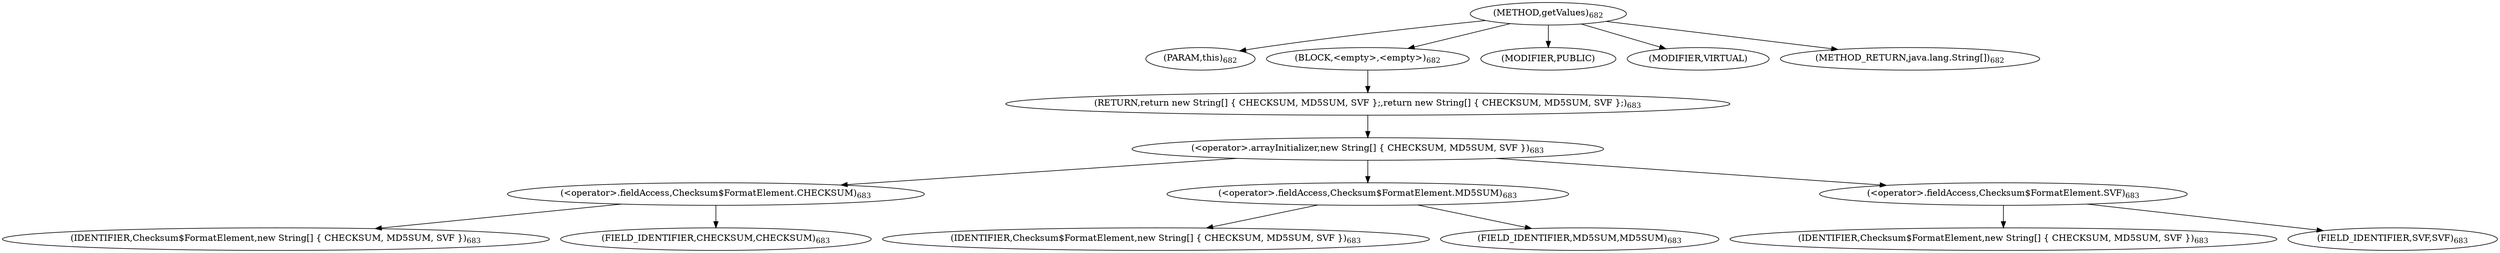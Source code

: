 digraph "getValues" {  
"1707" [label = <(METHOD,getValues)<SUB>682</SUB>> ]
"1708" [label = <(PARAM,this)<SUB>682</SUB>> ]
"1709" [label = <(BLOCK,&lt;empty&gt;,&lt;empty&gt;)<SUB>682</SUB>> ]
"1710" [label = <(RETURN,return new String[] { CHECKSUM, MD5SUM, SVF };,return new String[] { CHECKSUM, MD5SUM, SVF };)<SUB>683</SUB>> ]
"1711" [label = <(&lt;operator&gt;.arrayInitializer,new String[] { CHECKSUM, MD5SUM, SVF })<SUB>683</SUB>> ]
"1712" [label = <(&lt;operator&gt;.fieldAccess,Checksum$FormatElement.CHECKSUM)<SUB>683</SUB>> ]
"1713" [label = <(IDENTIFIER,Checksum$FormatElement,new String[] { CHECKSUM, MD5SUM, SVF })<SUB>683</SUB>> ]
"1714" [label = <(FIELD_IDENTIFIER,CHECKSUM,CHECKSUM)<SUB>683</SUB>> ]
"1715" [label = <(&lt;operator&gt;.fieldAccess,Checksum$FormatElement.MD5SUM)<SUB>683</SUB>> ]
"1716" [label = <(IDENTIFIER,Checksum$FormatElement,new String[] { CHECKSUM, MD5SUM, SVF })<SUB>683</SUB>> ]
"1717" [label = <(FIELD_IDENTIFIER,MD5SUM,MD5SUM)<SUB>683</SUB>> ]
"1718" [label = <(&lt;operator&gt;.fieldAccess,Checksum$FormatElement.SVF)<SUB>683</SUB>> ]
"1719" [label = <(IDENTIFIER,Checksum$FormatElement,new String[] { CHECKSUM, MD5SUM, SVF })<SUB>683</SUB>> ]
"1720" [label = <(FIELD_IDENTIFIER,SVF,SVF)<SUB>683</SUB>> ]
"1721" [label = <(MODIFIER,PUBLIC)> ]
"1722" [label = <(MODIFIER,VIRTUAL)> ]
"1723" [label = <(METHOD_RETURN,java.lang.String[])<SUB>682</SUB>> ]
  "1707" -> "1708" 
  "1707" -> "1709" 
  "1707" -> "1721" 
  "1707" -> "1722" 
  "1707" -> "1723" 
  "1709" -> "1710" 
  "1710" -> "1711" 
  "1711" -> "1712" 
  "1711" -> "1715" 
  "1711" -> "1718" 
  "1712" -> "1713" 
  "1712" -> "1714" 
  "1715" -> "1716" 
  "1715" -> "1717" 
  "1718" -> "1719" 
  "1718" -> "1720" 
}
